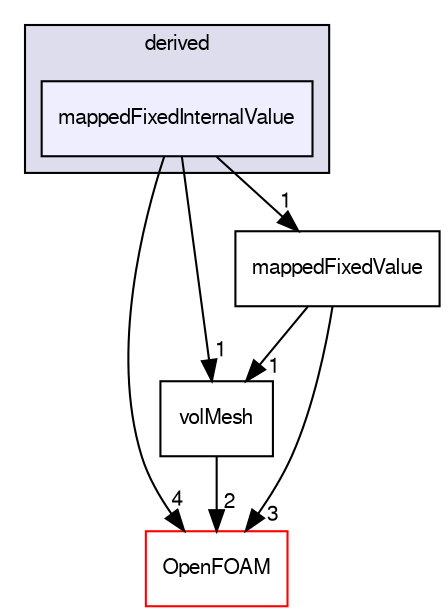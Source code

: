 digraph "src/finiteVolume/fields/fvPatchFields/derived/mappedFixedInternalValue" {
  bgcolor=transparent;
  compound=true
  node [ fontsize="10", fontname="FreeSans"];
  edge [ labelfontsize="10", labelfontname="FreeSans"];
  subgraph clusterdir_ece9aa6b5af9a7776a75b0c1993b0910 {
    graph [ bgcolor="#ddddee", pencolor="black", label="derived" fontname="FreeSans", fontsize="10", URL="dir_ece9aa6b5af9a7776a75b0c1993b0910.html"]
  dir_df34fb812a16ecb730d24f065effaf30 [shape=box, label="mappedFixedInternalValue", style="filled", fillcolor="#eeeeff", pencolor="black", URL="dir_df34fb812a16ecb730d24f065effaf30.html"];
  }
  dir_1a4209badf8dc5d7c181708103efea60 [shape=box label="volMesh" URL="dir_1a4209badf8dc5d7c181708103efea60.html"];
  dir_c5473ff19b20e6ec4dfe5c310b3778a8 [shape=box label="OpenFOAM" color="red" URL="dir_c5473ff19b20e6ec4dfe5c310b3778a8.html"];
  dir_ff7f03b23ae9c4ea573aec79a50e9708 [shape=box label="mappedFixedValue" URL="dir_ff7f03b23ae9c4ea573aec79a50e9708.html"];
  dir_df34fb812a16ecb730d24f065effaf30->dir_1a4209badf8dc5d7c181708103efea60 [headlabel="1", labeldistance=1.5 headhref="dir_000816_001089.html"];
  dir_df34fb812a16ecb730d24f065effaf30->dir_c5473ff19b20e6ec4dfe5c310b3778a8 [headlabel="4", labeldistance=1.5 headhref="dir_000816_001706.html"];
  dir_df34fb812a16ecb730d24f065effaf30->dir_ff7f03b23ae9c4ea573aec79a50e9708 [headlabel="1", labeldistance=1.5 headhref="dir_000816_000818.html"];
  dir_1a4209badf8dc5d7c181708103efea60->dir_c5473ff19b20e6ec4dfe5c310b3778a8 [headlabel="2", labeldistance=1.5 headhref="dir_001089_001706.html"];
  dir_ff7f03b23ae9c4ea573aec79a50e9708->dir_1a4209badf8dc5d7c181708103efea60 [headlabel="1", labeldistance=1.5 headhref="dir_000818_001089.html"];
  dir_ff7f03b23ae9c4ea573aec79a50e9708->dir_c5473ff19b20e6ec4dfe5c310b3778a8 [headlabel="3", labeldistance=1.5 headhref="dir_000818_001706.html"];
}
